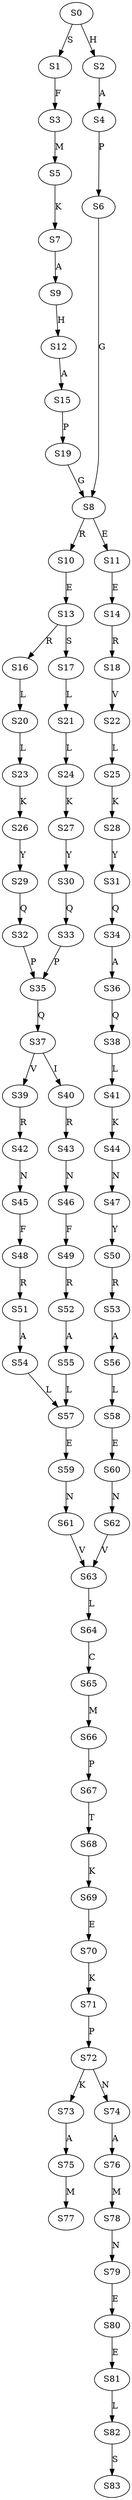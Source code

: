 strict digraph  {
	S0 -> S1 [ label = S ];
	S0 -> S2 [ label = H ];
	S1 -> S3 [ label = F ];
	S2 -> S4 [ label = A ];
	S3 -> S5 [ label = M ];
	S4 -> S6 [ label = P ];
	S5 -> S7 [ label = K ];
	S6 -> S8 [ label = G ];
	S7 -> S9 [ label = A ];
	S8 -> S10 [ label = R ];
	S8 -> S11 [ label = E ];
	S9 -> S12 [ label = H ];
	S10 -> S13 [ label = E ];
	S11 -> S14 [ label = E ];
	S12 -> S15 [ label = A ];
	S13 -> S16 [ label = R ];
	S13 -> S17 [ label = S ];
	S14 -> S18 [ label = R ];
	S15 -> S19 [ label = P ];
	S16 -> S20 [ label = L ];
	S17 -> S21 [ label = L ];
	S18 -> S22 [ label = V ];
	S19 -> S8 [ label = G ];
	S20 -> S23 [ label = L ];
	S21 -> S24 [ label = L ];
	S22 -> S25 [ label = L ];
	S23 -> S26 [ label = K ];
	S24 -> S27 [ label = K ];
	S25 -> S28 [ label = K ];
	S26 -> S29 [ label = Y ];
	S27 -> S30 [ label = Y ];
	S28 -> S31 [ label = Y ];
	S29 -> S32 [ label = Q ];
	S30 -> S33 [ label = Q ];
	S31 -> S34 [ label = Q ];
	S32 -> S35 [ label = P ];
	S33 -> S35 [ label = P ];
	S34 -> S36 [ label = A ];
	S35 -> S37 [ label = Q ];
	S36 -> S38 [ label = Q ];
	S37 -> S39 [ label = V ];
	S37 -> S40 [ label = I ];
	S38 -> S41 [ label = L ];
	S39 -> S42 [ label = R ];
	S40 -> S43 [ label = R ];
	S41 -> S44 [ label = K ];
	S42 -> S45 [ label = N ];
	S43 -> S46 [ label = N ];
	S44 -> S47 [ label = N ];
	S45 -> S48 [ label = F ];
	S46 -> S49 [ label = F ];
	S47 -> S50 [ label = Y ];
	S48 -> S51 [ label = R ];
	S49 -> S52 [ label = R ];
	S50 -> S53 [ label = R ];
	S51 -> S54 [ label = A ];
	S52 -> S55 [ label = A ];
	S53 -> S56 [ label = A ];
	S54 -> S57 [ label = L ];
	S55 -> S57 [ label = L ];
	S56 -> S58 [ label = L ];
	S57 -> S59 [ label = E ];
	S58 -> S60 [ label = E ];
	S59 -> S61 [ label = N ];
	S60 -> S62 [ label = N ];
	S61 -> S63 [ label = V ];
	S62 -> S63 [ label = V ];
	S63 -> S64 [ label = L ];
	S64 -> S65 [ label = C ];
	S65 -> S66 [ label = M ];
	S66 -> S67 [ label = P ];
	S67 -> S68 [ label = T ];
	S68 -> S69 [ label = K ];
	S69 -> S70 [ label = E ];
	S70 -> S71 [ label = K ];
	S71 -> S72 [ label = P ];
	S72 -> S73 [ label = K ];
	S72 -> S74 [ label = N ];
	S73 -> S75 [ label = A ];
	S74 -> S76 [ label = A ];
	S75 -> S77 [ label = M ];
	S76 -> S78 [ label = M ];
	S78 -> S79 [ label = N ];
	S79 -> S80 [ label = E ];
	S80 -> S81 [ label = E ];
	S81 -> S82 [ label = L ];
	S82 -> S83 [ label = S ];
}
